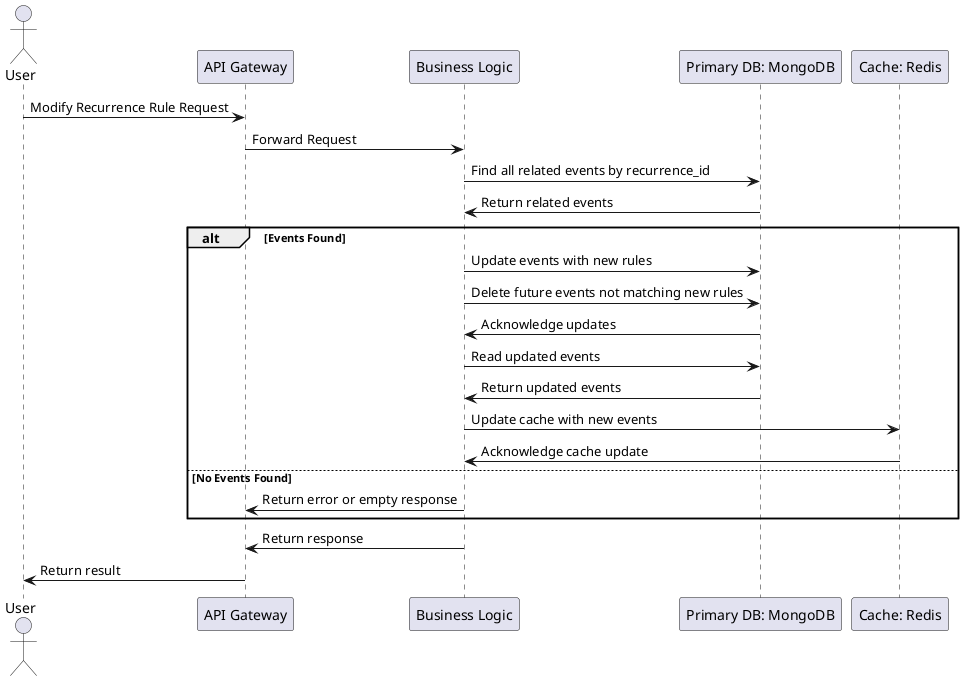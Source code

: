 @startuml

actor User
participant "API Gateway"
participant "Business Logic"
participant "Primary DB: MongoDB"
participant "Cache: Redis"

User -> "API Gateway": Modify Recurrence Rule Request
"API Gateway" -> "Business Logic": Forward Request
"Business Logic" -> "Primary DB: MongoDB": Find all related events by recurrence_id
"Primary DB: MongoDB" -> "Business Logic": Return related events

alt Events Found
    "Business Logic" -> "Primary DB: MongoDB": Update events with new rules
    "Business Logic" -> "Primary DB: MongoDB": Delete future events not matching new rules
    "Primary DB: MongoDB" -> "Business Logic": Acknowledge updates

    "Business Logic" -> "Primary DB: MongoDB": Read updated events
    "Primary DB: MongoDB" -> "Business Logic": Return updated events

    "Business Logic" -> "Cache: Redis": Update cache with new events
    "Cache: Redis" -> "Business Logic": Acknowledge cache update
else No Events Found
    "Business Logic" -> "API Gateway": Return error or empty response
end

"Business Logic" -> "API Gateway": Return response
"API Gateway" -> User: Return result

@enduml
